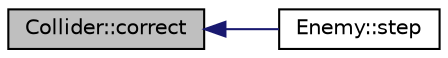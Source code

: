 digraph "Collider::correct"
{
  edge [fontname="Helvetica",fontsize="10",labelfontname="Helvetica",labelfontsize="10"];
  node [fontname="Helvetica",fontsize="10",shape=record];
  rankdir="LR";
  Node1 [label="Collider::correct",height=0.2,width=0.4,color="black", fillcolor="grey75", style="filled", fontcolor="black"];
  Node1 -> Node2 [dir="back",color="midnightblue",fontsize="10",style="solid",fontname="Helvetica"];
  Node2 [label="Enemy::step",height=0.2,width=0.4,color="black", fillcolor="white", style="filled",URL="$class_enemy.html#ae741a4a1ba7097e42b6764923e82b8fc"];
}
